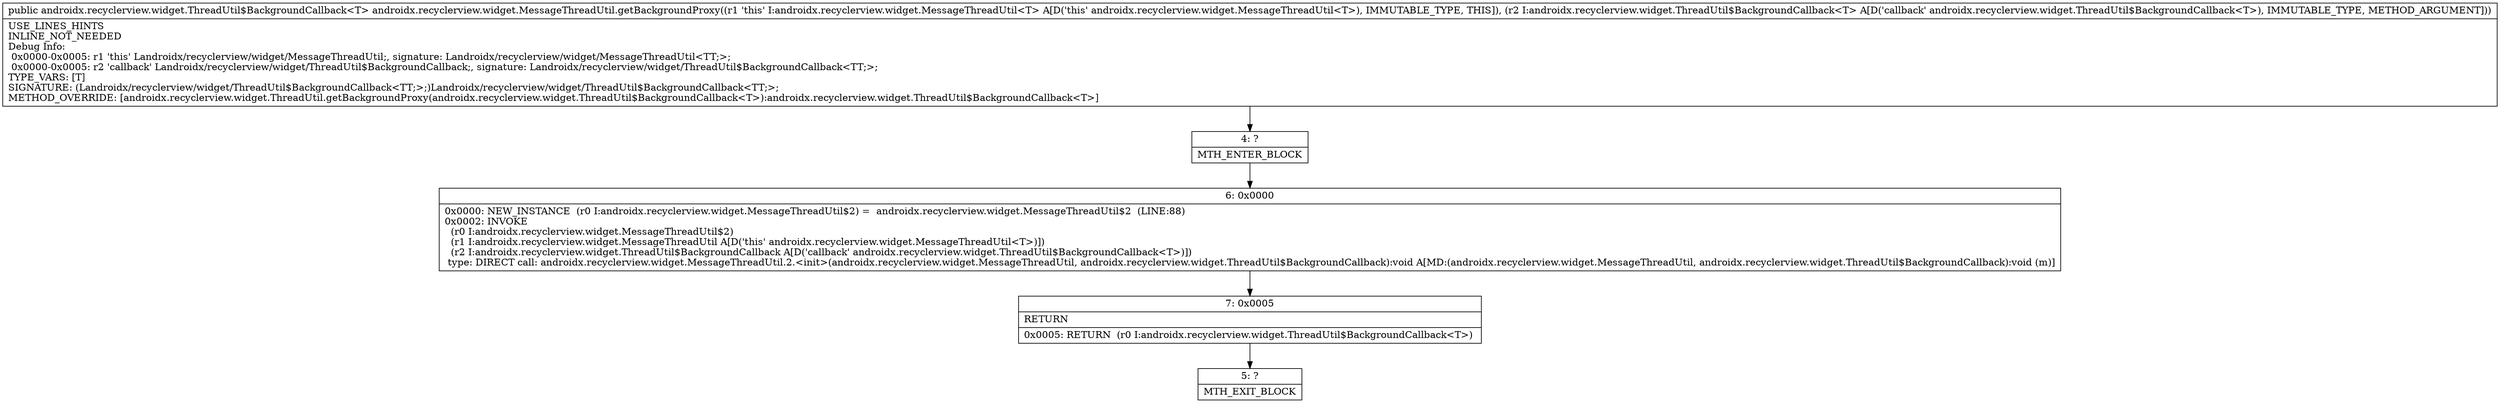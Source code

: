 digraph "CFG forandroidx.recyclerview.widget.MessageThreadUtil.getBackgroundProxy(Landroidx\/recyclerview\/widget\/ThreadUtil$BackgroundCallback;)Landroidx\/recyclerview\/widget\/ThreadUtil$BackgroundCallback;" {
Node_4 [shape=record,label="{4\:\ ?|MTH_ENTER_BLOCK\l}"];
Node_6 [shape=record,label="{6\:\ 0x0000|0x0000: NEW_INSTANCE  (r0 I:androidx.recyclerview.widget.MessageThreadUtil$2) =  androidx.recyclerview.widget.MessageThreadUtil$2  (LINE:88)\l0x0002: INVOKE  \l  (r0 I:androidx.recyclerview.widget.MessageThreadUtil$2)\l  (r1 I:androidx.recyclerview.widget.MessageThreadUtil A[D('this' androidx.recyclerview.widget.MessageThreadUtil\<T\>)])\l  (r2 I:androidx.recyclerview.widget.ThreadUtil$BackgroundCallback A[D('callback' androidx.recyclerview.widget.ThreadUtil$BackgroundCallback\<T\>)])\l type: DIRECT call: androidx.recyclerview.widget.MessageThreadUtil.2.\<init\>(androidx.recyclerview.widget.MessageThreadUtil, androidx.recyclerview.widget.ThreadUtil$BackgroundCallback):void A[MD:(androidx.recyclerview.widget.MessageThreadUtil, androidx.recyclerview.widget.ThreadUtil$BackgroundCallback):void (m)]\l}"];
Node_7 [shape=record,label="{7\:\ 0x0005|RETURN\l|0x0005: RETURN  (r0 I:androidx.recyclerview.widget.ThreadUtil$BackgroundCallback\<T\>) \l}"];
Node_5 [shape=record,label="{5\:\ ?|MTH_EXIT_BLOCK\l}"];
MethodNode[shape=record,label="{public androidx.recyclerview.widget.ThreadUtil$BackgroundCallback\<T\> androidx.recyclerview.widget.MessageThreadUtil.getBackgroundProxy((r1 'this' I:androidx.recyclerview.widget.MessageThreadUtil\<T\> A[D('this' androidx.recyclerview.widget.MessageThreadUtil\<T\>), IMMUTABLE_TYPE, THIS]), (r2 I:androidx.recyclerview.widget.ThreadUtil$BackgroundCallback\<T\> A[D('callback' androidx.recyclerview.widget.ThreadUtil$BackgroundCallback\<T\>), IMMUTABLE_TYPE, METHOD_ARGUMENT]))  | USE_LINES_HINTS\lINLINE_NOT_NEEDED\lDebug Info:\l  0x0000\-0x0005: r1 'this' Landroidx\/recyclerview\/widget\/MessageThreadUtil;, signature: Landroidx\/recyclerview\/widget\/MessageThreadUtil\<TT;\>;\l  0x0000\-0x0005: r2 'callback' Landroidx\/recyclerview\/widget\/ThreadUtil$BackgroundCallback;, signature: Landroidx\/recyclerview\/widget\/ThreadUtil$BackgroundCallback\<TT;\>;\lTYPE_VARS: [T]\lSIGNATURE: (Landroidx\/recyclerview\/widget\/ThreadUtil$BackgroundCallback\<TT;\>;)Landroidx\/recyclerview\/widget\/ThreadUtil$BackgroundCallback\<TT;\>;\lMETHOD_OVERRIDE: [androidx.recyclerview.widget.ThreadUtil.getBackgroundProxy(androidx.recyclerview.widget.ThreadUtil$BackgroundCallback\<T\>):androidx.recyclerview.widget.ThreadUtil$BackgroundCallback\<T\>]\l}"];
MethodNode -> Node_4;Node_4 -> Node_6;
Node_6 -> Node_7;
Node_7 -> Node_5;
}

